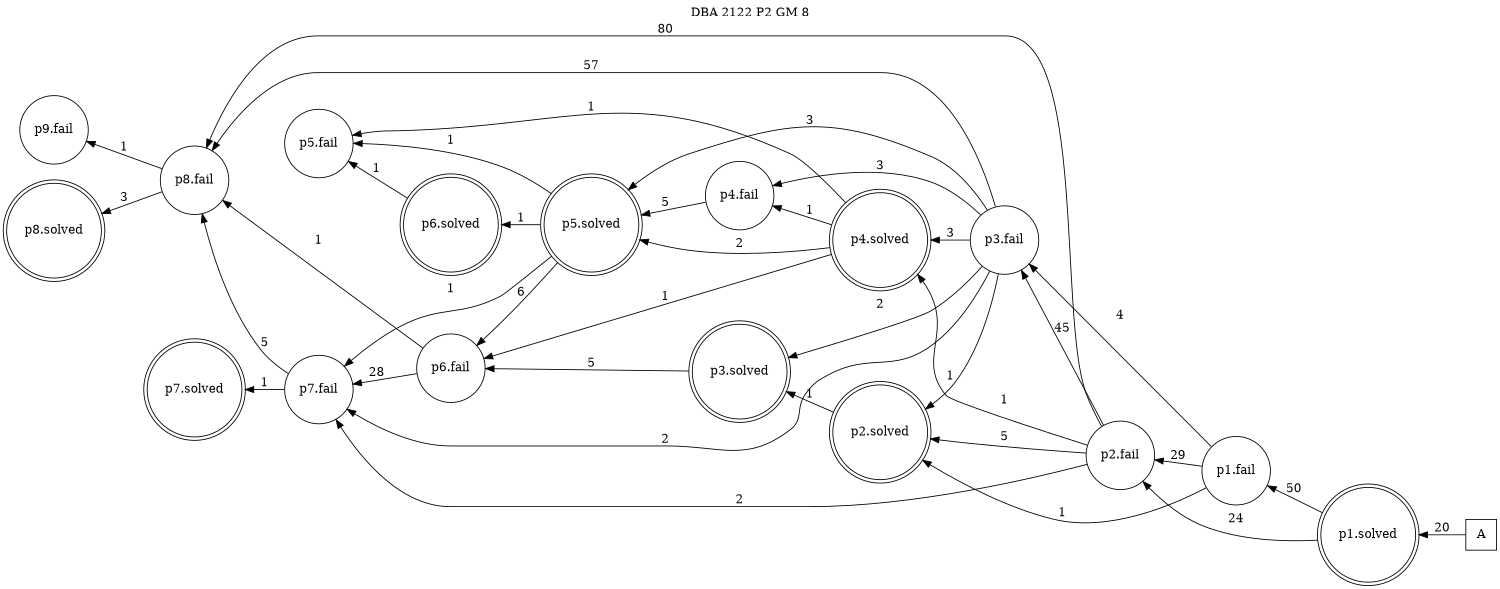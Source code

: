 digraph DBA_2122_P2_GM_8_LOW {
labelloc="tl"
label= " DBA 2122 P2 GM 8 "
rankdir="RL";
graph [ size=" 10 , 10 !"]

"A" [shape="square" label="A"]
"p1.solved" [shape="doublecircle" label="p1.solved"]
"p1.fail" [shape="circle" label="p1.fail"]
"p2.fail" [shape="circle" label="p2.fail"]
"p2.solved" [shape="doublecircle" label="p2.solved"]
"p3.fail" [shape="circle" label="p3.fail"]
"p3.solved" [shape="doublecircle" label="p3.solved"]
"p4.solved" [shape="doublecircle" label="p4.solved"]
"p4.fail" [shape="circle" label="p4.fail"]
"p5.solved" [shape="doublecircle" label="p5.solved"]
"p6.fail" [shape="circle" label="p6.fail"]
"p5.fail" [shape="circle" label="p5.fail"]
"p6.solved" [shape="doublecircle" label="p6.solved"]
"p8.fail" [shape="circle" label="p8.fail"]
"p7.fail" [shape="circle" label="p7.fail"]
"p9.fail" [shape="circle" label="p9.fail"]
"p8.solved" [shape="doublecircle" label="p8.solved"]
"p7.solved" [shape="doublecircle" label="p7.solved"]
"A" -> "p1.solved" [ label=20]
"p1.solved" -> "p1.fail" [ label=50]
"p1.solved" -> "p2.fail" [ label=24]
"p1.fail" -> "p2.fail" [ label=29]
"p1.fail" -> "p2.solved" [ label=1]
"p1.fail" -> "p3.fail" [ label=4]
"p2.fail" -> "p2.solved" [ label=5]
"p2.fail" -> "p3.fail" [ label=45]
"p2.fail" -> "p4.solved" [ label=1]
"p2.fail" -> "p8.fail" [ label=80]
"p2.fail" -> "p7.fail" [ label=2]
"p2.solved" -> "p3.solved" [ label=1]
"p3.fail" -> "p2.solved" [ label=1]
"p3.fail" -> "p3.solved" [ label=2]
"p3.fail" -> "p4.solved" [ label=3]
"p3.fail" -> "p4.fail" [ label=3]
"p3.fail" -> "p5.solved" [ label=3]
"p3.fail" -> "p8.fail" [ label=57]
"p3.fail" -> "p7.fail" [ label=2]
"p3.solved" -> "p6.fail" [ label=5]
"p4.solved" -> "p4.fail" [ label=1]
"p4.solved" -> "p5.solved" [ label=2]
"p4.solved" -> "p6.fail" [ label=1]
"p4.solved" -> "p5.fail" [ label=1]
"p4.fail" -> "p5.solved" [ label=5]
"p5.solved" -> "p6.fail" [ label=6]
"p5.solved" -> "p5.fail" [ label=1]
"p5.solved" -> "p6.solved" [ label=1]
"p5.solved" -> "p7.fail" [ label=1]
"p6.fail" -> "p8.fail" [ label=1]
"p6.fail" -> "p7.fail" [ label=28]
"p6.solved" -> "p5.fail" [ label=1]
"p8.fail" -> "p9.fail" [ label=1]
"p8.fail" -> "p8.solved" [ label=3]
"p7.fail" -> "p8.fail" [ label=5]
"p7.fail" -> "p7.solved" [ label=1]
}
